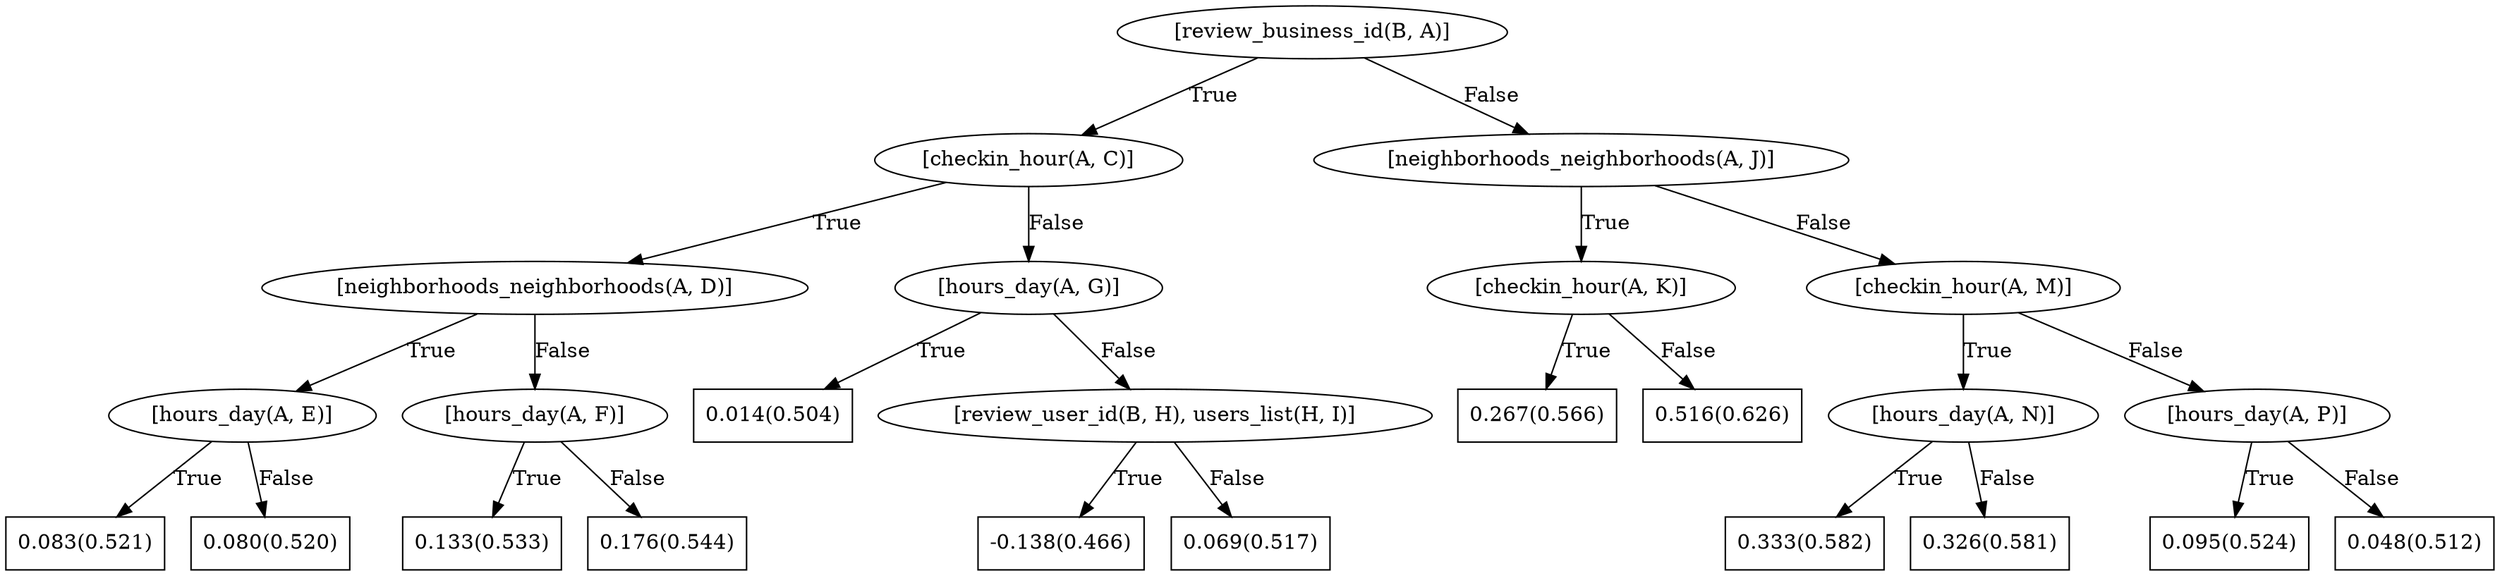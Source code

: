 digraph G{ 
1[label = "[review_business_id(B, A)]"];
1 -> 2[label="True"];
1 -> 3[label="False"];
2[label = "[checkin_hour(A, C)]"];
2 -> 4[label="True"];
2 -> 5[label="False"];
4[label = "[neighborhoods_neighborhoods(A, D)]"];
4 -> 6[label="True"];
4 -> 7[label="False"];
6[label = "[hours_day(A, E)]"];
6 -> 8[label="True"];
6 -> 9[label="False"];
8[shape = box,label = "0.083(0.521)"];
9[shape = box,label = "0.080(0.520)"];
7[label = "[hours_day(A, F)]"];
7 -> 10[label="True"];
7 -> 11[label="False"];
10[shape = box,label = "0.133(0.533)"];
11[shape = box,label = "0.176(0.544)"];
5[label = "[hours_day(A, G)]"];
5 -> 12[label="True"];
5 -> 13[label="False"];
12[shape = box,label = "0.014(0.504)"];
13[label = "[review_user_id(B, H), users_list(H, I)]"];
13 -> 14[label="True"];
13 -> 15[label="False"];
14[shape = box,label = "-0.138(0.466)"];
15[shape = box,label = "0.069(0.517)"];
3[label = "[neighborhoods_neighborhoods(A, J)]"];
3 -> 16[label="True"];
3 -> 17[label="False"];
16[label = "[checkin_hour(A, K)]"];
16 -> 18[label="True"];
16 -> 19[label="False"];
18[shape = box,label = "0.267(0.566)"];
19[shape = box,label = "0.516(0.626)"];
17[label = "[checkin_hour(A, M)]"];
17 -> 20[label="True"];
17 -> 21[label="False"];
20[label = "[hours_day(A, N)]"];
20 -> 22[label="True"];
20 -> 23[label="False"];
22[shape = box,label = "0.333(0.582)"];
23[shape = box,label = "0.326(0.581)"];
21[label = "[hours_day(A, P)]"];
21 -> 24[label="True"];
21 -> 25[label="False"];
24[shape = box,label = "0.095(0.524)"];
25[shape = box,label = "0.048(0.512)"];
}
